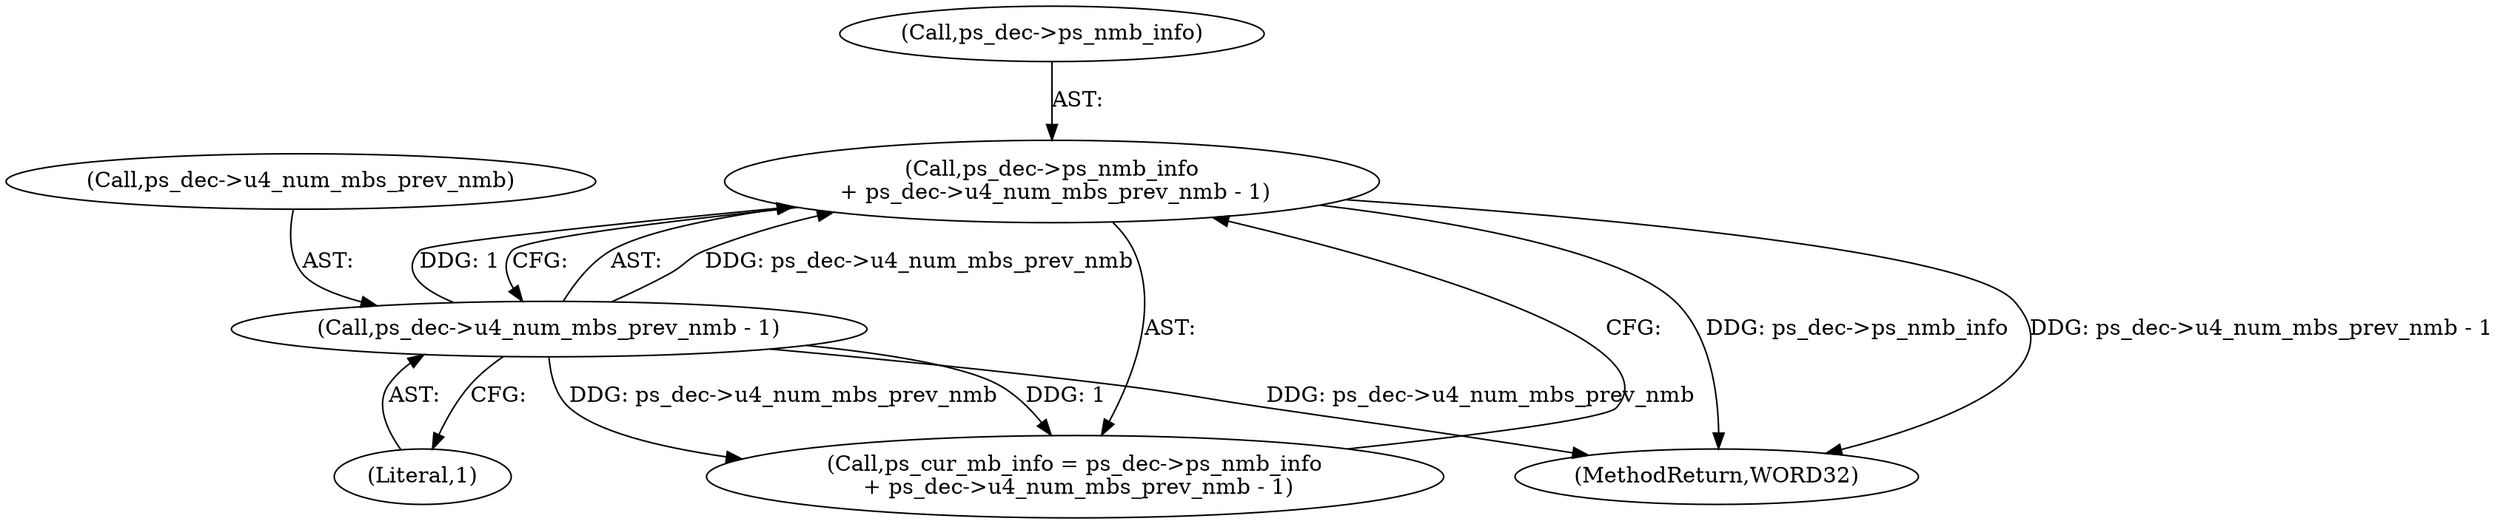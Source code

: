 digraph "0_Android_0b23c81c3dd9ec38f7e6806a3955fed1925541a0_1@pointer" {
"1000598" [label="(Call,ps_dec->ps_nmb_info\n + ps_dec->u4_num_mbs_prev_nmb - 1)"];
"1000602" [label="(Call,ps_dec->u4_num_mbs_prev_nmb - 1)"];
"1000596" [label="(Call,ps_cur_mb_info = ps_dec->ps_nmb_info\n + ps_dec->u4_num_mbs_prev_nmb - 1)"];
"1000598" [label="(Call,ps_dec->ps_nmb_info\n + ps_dec->u4_num_mbs_prev_nmb - 1)"];
"1000599" [label="(Call,ps_dec->ps_nmb_info)"];
"1001427" [label="(MethodReturn,WORD32)"];
"1000602" [label="(Call,ps_dec->u4_num_mbs_prev_nmb - 1)"];
"1000606" [label="(Literal,1)"];
"1000603" [label="(Call,ps_dec->u4_num_mbs_prev_nmb)"];
"1000598" -> "1000596"  [label="AST: "];
"1000598" -> "1000602"  [label="CFG: "];
"1000599" -> "1000598"  [label="AST: "];
"1000602" -> "1000598"  [label="AST: "];
"1000596" -> "1000598"  [label="CFG: "];
"1000598" -> "1001427"  [label="DDG: ps_dec->ps_nmb_info"];
"1000598" -> "1001427"  [label="DDG: ps_dec->u4_num_mbs_prev_nmb - 1"];
"1000602" -> "1000598"  [label="DDG: ps_dec->u4_num_mbs_prev_nmb"];
"1000602" -> "1000598"  [label="DDG: 1"];
"1000602" -> "1000606"  [label="CFG: "];
"1000603" -> "1000602"  [label="AST: "];
"1000606" -> "1000602"  [label="AST: "];
"1000602" -> "1001427"  [label="DDG: ps_dec->u4_num_mbs_prev_nmb"];
"1000602" -> "1000596"  [label="DDG: ps_dec->u4_num_mbs_prev_nmb"];
"1000602" -> "1000596"  [label="DDG: 1"];
}
